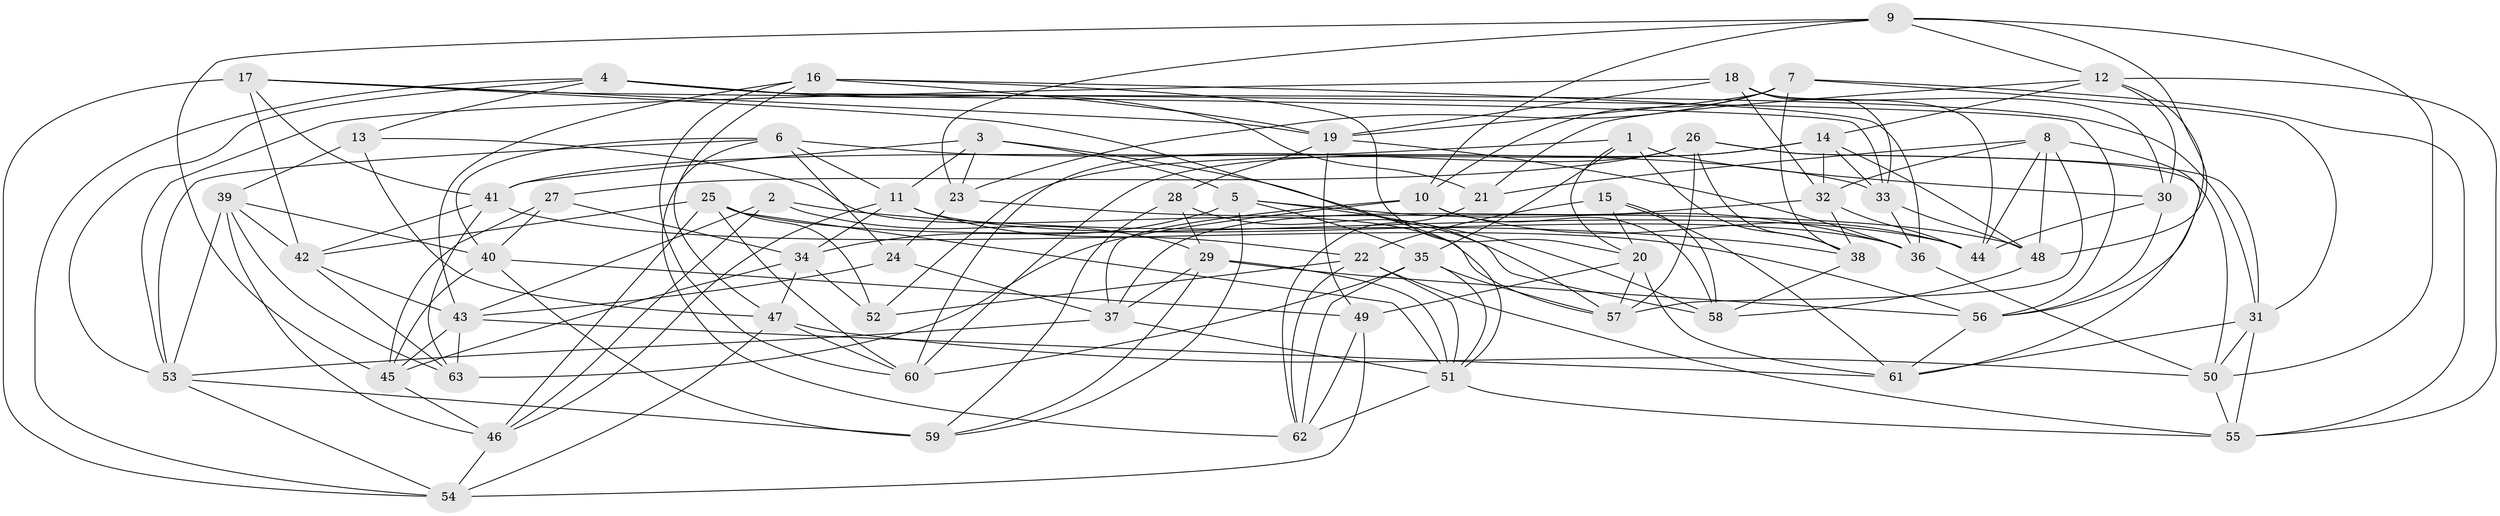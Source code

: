 // original degree distribution, {4: 1.0}
// Generated by graph-tools (version 1.1) at 2025/50/03/09/25 03:50:54]
// undirected, 63 vertices, 180 edges
graph export_dot {
graph [start="1"]
  node [color=gray90,style=filled];
  1;
  2;
  3;
  4;
  5;
  6;
  7;
  8;
  9;
  10;
  11;
  12;
  13;
  14;
  15;
  16;
  17;
  18;
  19;
  20;
  21;
  22;
  23;
  24;
  25;
  26;
  27;
  28;
  29;
  30;
  31;
  32;
  33;
  34;
  35;
  36;
  37;
  38;
  39;
  40;
  41;
  42;
  43;
  44;
  45;
  46;
  47;
  48;
  49;
  50;
  51;
  52;
  53;
  54;
  55;
  56;
  57;
  58;
  59;
  60;
  61;
  62;
  63;
  1 -- 20 [weight=1.0];
  1 -- 30 [weight=2.0];
  1 -- 35 [weight=1.0];
  1 -- 38 [weight=1.0];
  1 -- 41 [weight=1.0];
  2 -- 29 [weight=1.0];
  2 -- 38 [weight=1.0];
  2 -- 43 [weight=1.0];
  2 -- 46 [weight=1.0];
  3 -- 5 [weight=1.0];
  3 -- 11 [weight=1.0];
  3 -- 23 [weight=2.0];
  3 -- 41 [weight=1.0];
  3 -- 57 [weight=1.0];
  4 -- 13 [weight=1.0];
  4 -- 21 [weight=1.0];
  4 -- 31 [weight=1.0];
  4 -- 53 [weight=1.0];
  4 -- 54 [weight=1.0];
  4 -- 56 [weight=1.0];
  5 -- 34 [weight=1.0];
  5 -- 35 [weight=1.0];
  5 -- 36 [weight=1.0];
  5 -- 58 [weight=1.0];
  5 -- 59 [weight=1.0];
  6 -- 11 [weight=1.0];
  6 -- 24 [weight=1.0];
  6 -- 33 [weight=1.0];
  6 -- 40 [weight=1.0];
  6 -- 53 [weight=1.0];
  6 -- 62 [weight=1.0];
  7 -- 10 [weight=1.0];
  7 -- 19 [weight=1.0];
  7 -- 23 [weight=1.0];
  7 -- 31 [weight=1.0];
  7 -- 38 [weight=1.0];
  7 -- 55 [weight=1.0];
  8 -- 21 [weight=1.0];
  8 -- 32 [weight=1.0];
  8 -- 44 [weight=1.0];
  8 -- 48 [weight=1.0];
  8 -- 57 [weight=1.0];
  8 -- 61 [weight=1.0];
  9 -- 10 [weight=1.0];
  9 -- 12 [weight=1.0];
  9 -- 23 [weight=1.0];
  9 -- 45 [weight=1.0];
  9 -- 48 [weight=1.0];
  9 -- 50 [weight=1.0];
  10 -- 37 [weight=1.0];
  10 -- 44 [weight=1.0];
  10 -- 58 [weight=1.0];
  10 -- 63 [weight=1.0];
  11 -- 22 [weight=1.0];
  11 -- 34 [weight=1.0];
  11 -- 36 [weight=1.0];
  11 -- 46 [weight=1.0];
  12 -- 14 [weight=1.0];
  12 -- 21 [weight=1.0];
  12 -- 30 [weight=1.0];
  12 -- 55 [weight=1.0];
  12 -- 56 [weight=1.0];
  13 -- 39 [weight=1.0];
  13 -- 47 [weight=1.0];
  13 -- 57 [weight=1.0];
  14 -- 32 [weight=1.0];
  14 -- 33 [weight=1.0];
  14 -- 48 [weight=1.0];
  14 -- 52 [weight=1.0];
  14 -- 60 [weight=1.0];
  15 -- 20 [weight=1.0];
  15 -- 22 [weight=1.0];
  15 -- 58 [weight=1.0];
  15 -- 61 [weight=1.0];
  16 -- 19 [weight=1.0];
  16 -- 20 [weight=1.0];
  16 -- 36 [weight=1.0];
  16 -- 43 [weight=1.0];
  16 -- 47 [weight=1.0];
  16 -- 60 [weight=1.0];
  17 -- 19 [weight=1.0];
  17 -- 33 [weight=1.0];
  17 -- 41 [weight=1.0];
  17 -- 42 [weight=1.0];
  17 -- 51 [weight=1.0];
  17 -- 54 [weight=1.0];
  18 -- 19 [weight=1.0];
  18 -- 30 [weight=1.0];
  18 -- 32 [weight=1.0];
  18 -- 33 [weight=1.0];
  18 -- 44 [weight=1.0];
  18 -- 53 [weight=1.0];
  19 -- 28 [weight=1.0];
  19 -- 36 [weight=1.0];
  19 -- 49 [weight=2.0];
  20 -- 49 [weight=1.0];
  20 -- 57 [weight=1.0];
  20 -- 61 [weight=1.0];
  21 -- 62 [weight=1.0];
  22 -- 51 [weight=1.0];
  22 -- 52 [weight=1.0];
  22 -- 55 [weight=1.0];
  22 -- 62 [weight=1.0];
  23 -- 24 [weight=1.0];
  23 -- 48 [weight=1.0];
  24 -- 37 [weight=1.0];
  24 -- 43 [weight=1.0];
  25 -- 42 [weight=1.0];
  25 -- 44 [weight=1.0];
  25 -- 46 [weight=1.0];
  25 -- 51 [weight=1.0];
  25 -- 52 [weight=1.0];
  25 -- 60 [weight=1.0];
  26 -- 27 [weight=1.0];
  26 -- 31 [weight=1.0];
  26 -- 38 [weight=1.0];
  26 -- 50 [weight=1.0];
  26 -- 57 [weight=1.0];
  26 -- 60 [weight=1.0];
  27 -- 34 [weight=1.0];
  27 -- 40 [weight=1.0];
  27 -- 45 [weight=1.0];
  28 -- 29 [weight=1.0];
  28 -- 58 [weight=1.0];
  28 -- 59 [weight=1.0];
  29 -- 37 [weight=1.0];
  29 -- 51 [weight=1.0];
  29 -- 56 [weight=1.0];
  29 -- 59 [weight=1.0];
  30 -- 44 [weight=1.0];
  30 -- 56 [weight=1.0];
  31 -- 50 [weight=1.0];
  31 -- 55 [weight=1.0];
  31 -- 61 [weight=1.0];
  32 -- 37 [weight=1.0];
  32 -- 38 [weight=1.0];
  32 -- 44 [weight=1.0];
  33 -- 36 [weight=1.0];
  33 -- 48 [weight=1.0];
  34 -- 45 [weight=1.0];
  34 -- 47 [weight=1.0];
  34 -- 52 [weight=1.0];
  35 -- 51 [weight=1.0];
  35 -- 57 [weight=1.0];
  35 -- 60 [weight=1.0];
  35 -- 62 [weight=1.0];
  36 -- 50 [weight=1.0];
  37 -- 51 [weight=1.0];
  37 -- 53 [weight=1.0];
  38 -- 58 [weight=1.0];
  39 -- 40 [weight=1.0];
  39 -- 42 [weight=1.0];
  39 -- 46 [weight=1.0];
  39 -- 53 [weight=1.0];
  39 -- 63 [weight=1.0];
  40 -- 45 [weight=1.0];
  40 -- 49 [weight=1.0];
  40 -- 59 [weight=1.0];
  41 -- 42 [weight=1.0];
  41 -- 56 [weight=1.0];
  41 -- 63 [weight=1.0];
  42 -- 43 [weight=1.0];
  42 -- 63 [weight=1.0];
  43 -- 45 [weight=1.0];
  43 -- 61 [weight=1.0];
  43 -- 63 [weight=2.0];
  45 -- 46 [weight=1.0];
  46 -- 54 [weight=1.0];
  47 -- 50 [weight=1.0];
  47 -- 54 [weight=1.0];
  47 -- 60 [weight=1.0];
  48 -- 58 [weight=1.0];
  49 -- 54 [weight=1.0];
  49 -- 62 [weight=1.0];
  50 -- 55 [weight=1.0];
  51 -- 55 [weight=1.0];
  51 -- 62 [weight=1.0];
  53 -- 54 [weight=1.0];
  53 -- 59 [weight=2.0];
  56 -- 61 [weight=1.0];
}
